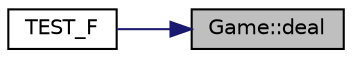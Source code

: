 digraph "Game::deal"
{
 // INTERACTIVE_SVG=YES
 // LATEX_PDF_SIZE
  edge [fontname="Helvetica",fontsize="10",labelfontname="Helvetica",labelfontsize="10"];
  node [fontname="Helvetica",fontsize="10",shape=record];
  rankdir="RL";
  Node1 [label="Game::deal",height=0.2,width=0.4,color="black", fillcolor="grey75", style="filled", fontcolor="black",tooltip="Deals the cards to the players and the community."];
  Node1 -> Node2 [dir="back",color="midnightblue",fontsize="10",style="solid",fontname="Helvetica"];
  Node2 [label="TEST_F",height=0.2,width=0.4,color="black", fillcolor="white", style="filled",URL="$test___game_8cc.html#aee93fcc3f5c41e35ae8711c8621089ee",tooltip=" "];
}
